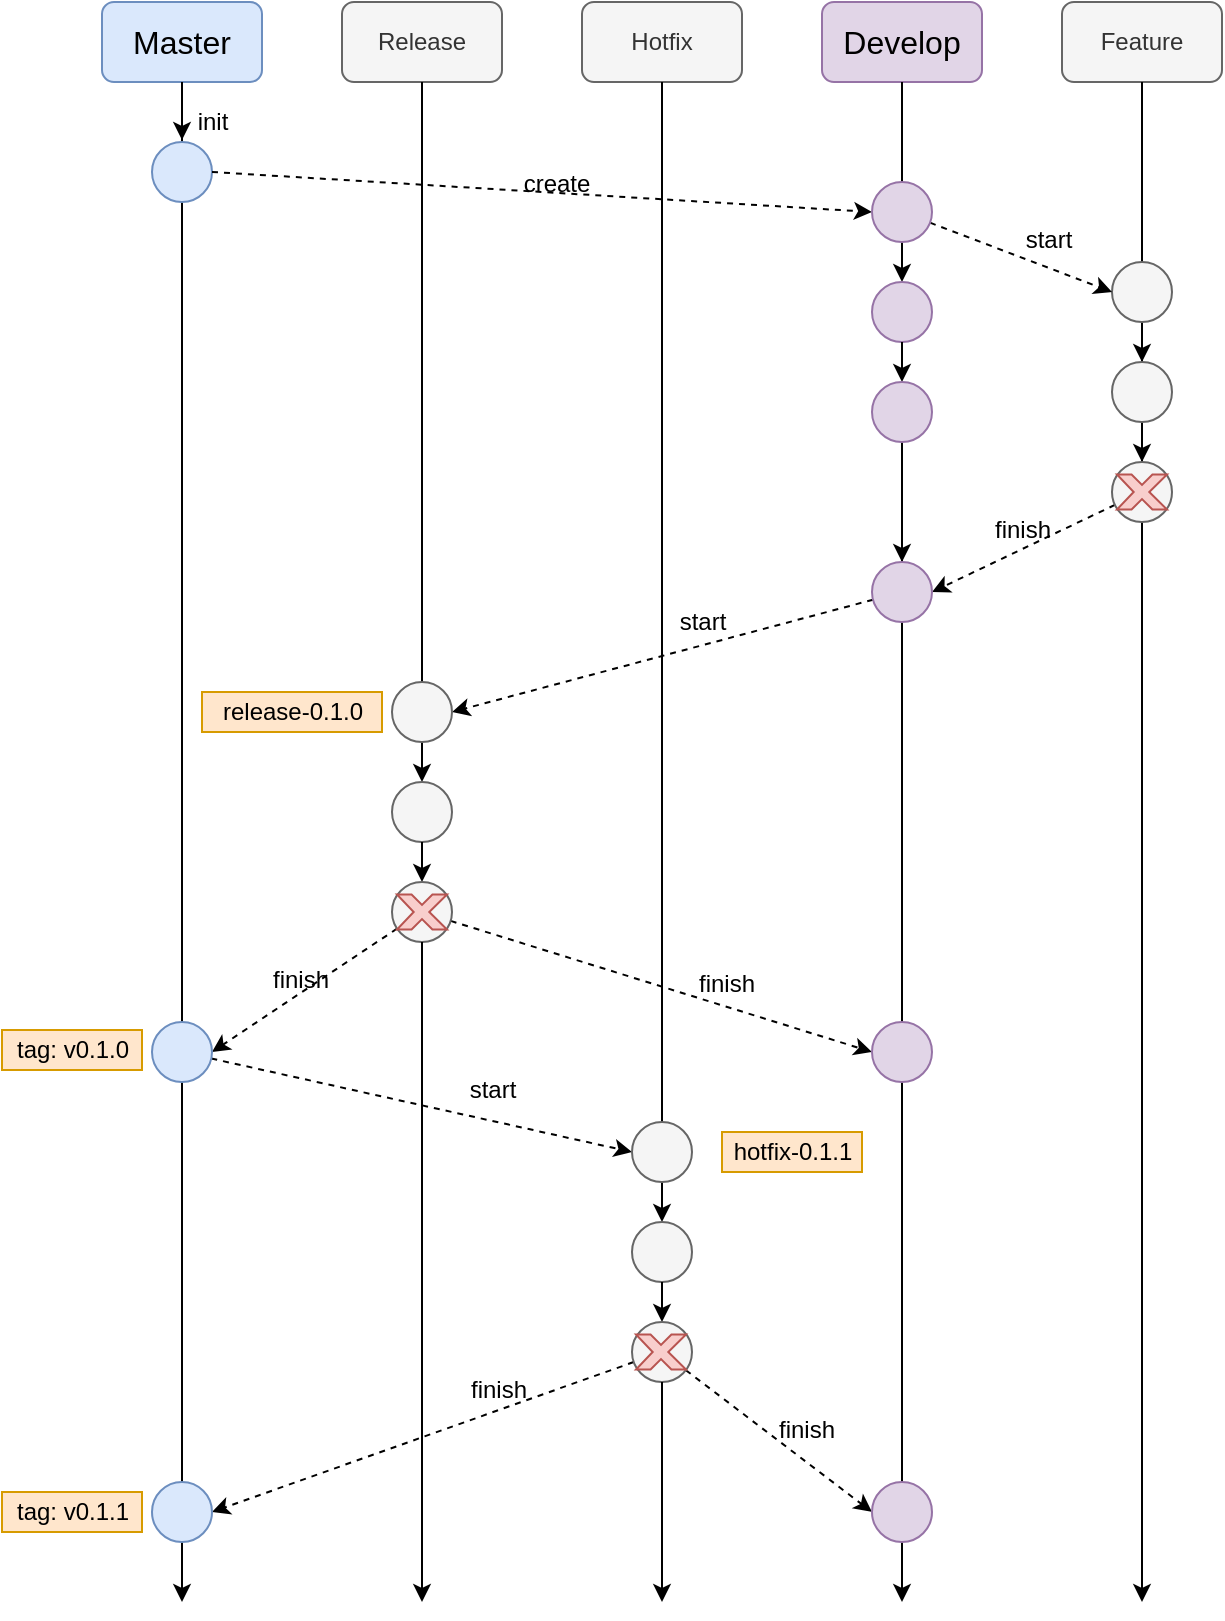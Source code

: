 <mxfile version="12.4.2" type="device" pages="1"><diagram id="pShmDs0DDfTQMMu-HMUz" name="第 1 页"><mxGraphModel dx="1106" dy="822" grid="1" gridSize="10" guides="1" tooltips="1" connect="1" arrows="1" fold="1" page="1" pageScale="1" pageWidth="827" pageHeight="1169" math="0" shadow="0"><root><mxCell id="0"/><mxCell id="1" parent="0"/><mxCell id="g9OpQr1MT95ttlZLR7kh-4" value="" style="endArrow=none;html=1;startArrow=classic;startFill=1;entryX=0.5;entryY=1;entryDx=0;entryDy=0;" edge="1" parent="1" target="g9OpQr1MT95ttlZLR7kh-3"><mxGeometry width="50" height="50" relative="1" as="geometry"><mxPoint x="560" y="840" as="sourcePoint"/><mxPoint x="560" y="210" as="targetPoint"/></mxGeometry></mxCell><mxCell id="O3sJvgVC6-gQDkCw3m74-36" style="edgeStyle=none;rounded=0;orthogonalLoop=1;jettySize=auto;html=1;entryX=0;entryY=0.95;entryDx=0;entryDy=0;entryPerimeter=0;dashed=1;startArrow=none;startFill=0;" parent="1" source="O3sJvgVC6-gQDkCw3m74-4" target="O3sJvgVC6-gQDkCw3m74-16" edge="1"><mxGeometry relative="1" as="geometry"/></mxCell><mxCell id="O3sJvgVC6-gQDkCw3m74-4" value="Master" style="rounded=1;whiteSpace=wrap;html=1;fillColor=#dae8fc;strokeColor=#6c8ebf;fontSize=16;" parent="1" vertex="1"><mxGeometry x="160" y="40" width="80" height="40" as="geometry"/></mxCell><mxCell id="O3sJvgVC6-gQDkCw3m74-6" value="" style="endArrow=none;html=1;startArrow=classic;startFill=1;" parent="1" edge="1"><mxGeometry width="50" height="50" relative="1" as="geometry"><mxPoint x="200" y="840" as="sourcePoint"/><mxPoint x="200" y="80" as="targetPoint"/></mxGeometry></mxCell><mxCell id="O3sJvgVC6-gQDkCw3m74-7" value="Release" style="rounded=1;whiteSpace=wrap;html=1;fillColor=#f5f5f5;strokeColor=#666666;fontColor=#333333;fontSize=12;" parent="1" vertex="1"><mxGeometry x="280" y="40" width="80" height="40" as="geometry"/></mxCell><mxCell id="O3sJvgVC6-gQDkCw3m74-8" value="" style="endArrow=none;html=1;startArrow=classic;startFill=1;" parent="1" source="O3sJvgVC6-gQDkCw3m74-38" edge="1"><mxGeometry width="50" height="50" relative="1" as="geometry"><mxPoint x="320" y="760" as="sourcePoint"/><mxPoint x="320" y="80" as="targetPoint"/></mxGeometry></mxCell><mxCell id="O3sJvgVC6-gQDkCw3m74-9" value="Hotfix" style="rounded=1;whiteSpace=wrap;html=1;fillColor=#f5f5f5;strokeColor=#666666;fontColor=#333333;fontSize=12;" parent="1" vertex="1"><mxGeometry x="400" y="40" width="80" height="40" as="geometry"/></mxCell><mxCell id="O3sJvgVC6-gQDkCw3m74-10" value="" style="endArrow=none;html=1;startArrow=classic;startFill=1;" parent="1" source="O3sJvgVC6-gQDkCw3m74-55" edge="1"><mxGeometry width="50" height="50" relative="1" as="geometry"><mxPoint x="440" y="760" as="sourcePoint"/><mxPoint x="440" y="80" as="targetPoint"/></mxGeometry></mxCell><mxCell id="O3sJvgVC6-gQDkCw3m74-11" value="Develop" style="rounded=1;whiteSpace=wrap;html=1;fillColor=#e1d5e7;strokeColor=#9673a6;fontSize=16;" parent="1" vertex="1"><mxGeometry x="520" y="40" width="80" height="40" as="geometry"/></mxCell><mxCell id="O3sJvgVC6-gQDkCw3m74-13" value="Feature" style="rounded=1;whiteSpace=wrap;html=1;fillColor=#f5f5f5;strokeColor=#666666;fontColor=#333333;fontSize=12;" parent="1" vertex="1"><mxGeometry x="640" y="40" width="80" height="40" as="geometry"/></mxCell><mxCell id="O3sJvgVC6-gQDkCw3m74-14" value="" style="endArrow=none;html=1;startArrow=classic;startFill=1;" parent="1" edge="1"><mxGeometry width="50" height="50" relative="1" as="geometry"><mxPoint x="680" y="840" as="sourcePoint"/><mxPoint x="680" y="80" as="targetPoint"/></mxGeometry></mxCell><mxCell id="O3sJvgVC6-gQDkCw3m74-15" value="" style="ellipse;whiteSpace=wrap;html=1;fillColor=#dae8fc;strokeColor=#6c8ebf;" parent="1" vertex="1"><mxGeometry x="185" y="110" width="30" height="30" as="geometry"/></mxCell><mxCell id="O3sJvgVC6-gQDkCw3m74-16" value="init" style="text;html=1;align=center;verticalAlign=middle;resizable=0;points=[];;autosize=1;" parent="1" vertex="1"><mxGeometry x="200" y="90" width="30" height="20" as="geometry"/></mxCell><mxCell id="O3sJvgVC6-gQDkCw3m74-20" value="" style="endArrow=classic;html=1;entryX=0;entryY=0.5;entryDx=0;entryDy=0;dashed=1;" parent="1" target="O3sJvgVC6-gQDkCw3m74-17" edge="1"><mxGeometry width="50" height="50" relative="1" as="geometry"><mxPoint x="215" y="125" as="sourcePoint"/><mxPoint x="265" y="75" as="targetPoint"/></mxGeometry></mxCell><mxCell id="O3sJvgVC6-gQDkCw3m74-21" value="" style="endArrow=none;html=1;startArrow=classic;startFill=1;entryX=0.5;entryY=1;entryDx=0;entryDy=0;" parent="1" target="O3sJvgVC6-gQDkCw3m74-11" edge="1" source="g9OpQr1MT95ttlZLR7kh-1"><mxGeometry width="50" height="50" relative="1" as="geometry"><mxPoint x="560" y="840" as="sourcePoint"/><mxPoint x="560" y="80" as="targetPoint"/></mxGeometry></mxCell><mxCell id="O3sJvgVC6-gQDkCw3m74-22" value="create" style="text;html=1;align=center;verticalAlign=middle;resizable=0;points=[];;autosize=1;" parent="1" vertex="1"><mxGeometry x="362" y="121" width="50" height="20" as="geometry"/></mxCell><mxCell id="O3sJvgVC6-gQDkCw3m74-27" style="edgeStyle=none;rounded=0;orthogonalLoop=1;jettySize=auto;html=1;dashed=1;startArrow=none;startFill=0;" parent="1" source="O3sJvgVC6-gQDkCw3m74-23" target="O3sJvgVC6-gQDkCw3m74-26" edge="1"><mxGeometry relative="1" as="geometry"/></mxCell><mxCell id="O3sJvgVC6-gQDkCw3m74-23" value="" style="ellipse;whiteSpace=wrap;html=1;fillColor=#f5f5f5;strokeColor=#666666;fontColor=#333333;" parent="1" vertex="1"><mxGeometry x="665" y="170" width="30" height="30" as="geometry"/></mxCell><mxCell id="O3sJvgVC6-gQDkCw3m74-24" style="rounded=0;orthogonalLoop=1;jettySize=auto;html=1;entryX=0;entryY=0.5;entryDx=0;entryDy=0;dashed=1;startArrow=none;startFill=0;" parent="1" source="O3sJvgVC6-gQDkCw3m74-17" target="O3sJvgVC6-gQDkCw3m74-23" edge="1"><mxGeometry relative="1" as="geometry"/></mxCell><mxCell id="O3sJvgVC6-gQDkCw3m74-17" value="" style="ellipse;whiteSpace=wrap;html=1;fillColor=#e1d5e7;strokeColor=#9673a6;" parent="1" vertex="1"><mxGeometry x="545" y="130" width="30" height="30" as="geometry"/></mxCell><mxCell id="O3sJvgVC6-gQDkCw3m74-25" value="start" style="text;html=1;align=center;verticalAlign=middle;resizable=0;points=[];;autosize=1;" parent="1" vertex="1"><mxGeometry x="613" y="149" width="40" height="20" as="geometry"/></mxCell><mxCell id="O3sJvgVC6-gQDkCw3m74-29" style="edgeStyle=none;rounded=0;orthogonalLoop=1;jettySize=auto;html=1;dashed=1;startArrow=none;startFill=0;" parent="1" source="O3sJvgVC6-gQDkCw3m74-26" target="O3sJvgVC6-gQDkCw3m74-28" edge="1"><mxGeometry relative="1" as="geometry"/></mxCell><mxCell id="O3sJvgVC6-gQDkCw3m74-26" value="" style="ellipse;whiteSpace=wrap;html=1;fillColor=#f5f5f5;strokeColor=#666666;fontColor=#333333;" parent="1" vertex="1"><mxGeometry x="665" y="220" width="30" height="30" as="geometry"/></mxCell><mxCell id="O3sJvgVC6-gQDkCw3m74-31" style="edgeStyle=none;rounded=0;orthogonalLoop=1;jettySize=auto;html=1;entryX=1;entryY=0.5;entryDx=0;entryDy=0;dashed=1;startArrow=none;startFill=0;" parent="1" source="O3sJvgVC6-gQDkCw3m74-28" target="O3sJvgVC6-gQDkCw3m74-30" edge="1"><mxGeometry relative="1" as="geometry"/></mxCell><mxCell id="O3sJvgVC6-gQDkCw3m74-28" value="" style="ellipse;whiteSpace=wrap;html=1;fillColor=#f5f5f5;strokeColor=#666666;fontColor=#333333;" parent="1" vertex="1"><mxGeometry x="665" y="270" width="30" height="30" as="geometry"/></mxCell><mxCell id="O3sJvgVC6-gQDkCw3m74-35" style="edgeStyle=none;rounded=0;orthogonalLoop=1;jettySize=auto;html=1;entryX=1;entryY=0.5;entryDx=0;entryDy=0;dashed=1;startArrow=none;startFill=0;" parent="1" source="O3sJvgVC6-gQDkCw3m74-30" target="O3sJvgVC6-gQDkCw3m74-34" edge="1"><mxGeometry relative="1" as="geometry"/></mxCell><mxCell id="O3sJvgVC6-gQDkCw3m74-32" value="" style="verticalLabelPosition=bottom;verticalAlign=top;html=1;shape=mxgraph.basic.x;fillColor=#f8cecc;strokeColor=#b85450;" parent="1" vertex="1"><mxGeometry x="667.5" y="276.25" width="25" height="17.5" as="geometry"/></mxCell><mxCell id="O3sJvgVC6-gQDkCw3m74-33" value="finish" style="text;html=1;align=center;verticalAlign=middle;resizable=0;points=[];;autosize=1;" parent="1" vertex="1"><mxGeometry x="600" y="293.75" width="40" height="20" as="geometry"/></mxCell><mxCell id="O3sJvgVC6-gQDkCw3m74-34" value="" style="ellipse;whiteSpace=wrap;html=1;fillColor=#f5f5f5;strokeColor=#666666;fontColor=#333333;" parent="1" vertex="1"><mxGeometry x="305" y="380" width="30" height="30" as="geometry"/></mxCell><mxCell id="O3sJvgVC6-gQDkCw3m74-37" value="start" style="text;html=1;align=center;verticalAlign=middle;resizable=0;points=[];;autosize=1;" parent="1" vertex="1"><mxGeometry x="440" y="340" width="40" height="20" as="geometry"/></mxCell><mxCell id="O3sJvgVC6-gQDkCw3m74-38" value="" style="ellipse;whiteSpace=wrap;html=1;fillColor=#f5f5f5;strokeColor=#666666;fontColor=#333333;" parent="1" vertex="1"><mxGeometry x="305" y="430" width="30" height="30" as="geometry"/></mxCell><mxCell id="O3sJvgVC6-gQDkCw3m74-39" value="" style="endArrow=none;html=1;startArrow=classic;startFill=1;" parent="1" source="O3sJvgVC6-gQDkCw3m74-40" target="O3sJvgVC6-gQDkCw3m74-38" edge="1"><mxGeometry width="50" height="50" relative="1" as="geometry"><mxPoint x="320" y="760" as="sourcePoint"/><mxPoint x="320" y="80" as="targetPoint"/></mxGeometry></mxCell><mxCell id="O3sJvgVC6-gQDkCw3m74-46" style="edgeStyle=none;rounded=0;orthogonalLoop=1;jettySize=auto;html=1;entryX=1;entryY=0.5;entryDx=0;entryDy=0;dashed=1;startArrow=none;startFill=0;" parent="1" source="O3sJvgVC6-gQDkCw3m74-40" target="O3sJvgVC6-gQDkCw3m74-43" edge="1"><mxGeometry relative="1" as="geometry"/></mxCell><mxCell id="O3sJvgVC6-gQDkCw3m74-47" style="edgeStyle=none;rounded=0;orthogonalLoop=1;jettySize=auto;html=1;entryX=0;entryY=0.5;entryDx=0;entryDy=0;dashed=1;startArrow=none;startFill=0;" parent="1" source="O3sJvgVC6-gQDkCw3m74-40" target="O3sJvgVC6-gQDkCw3m74-44" edge="1"><mxGeometry relative="1" as="geometry"/></mxCell><mxCell id="O3sJvgVC6-gQDkCw3m74-40" value="" style="ellipse;whiteSpace=wrap;html=1;fillColor=#f5f5f5;strokeColor=#666666;fontColor=#333333;" parent="1" vertex="1"><mxGeometry x="305" y="480" width="30" height="30" as="geometry"/></mxCell><mxCell id="O3sJvgVC6-gQDkCw3m74-41" value="" style="endArrow=none;html=1;startArrow=classic;startFill=1;" parent="1" target="O3sJvgVC6-gQDkCw3m74-40" edge="1"><mxGeometry width="50" height="50" relative="1" as="geometry"><mxPoint x="320" y="840" as="sourcePoint"/><mxPoint x="320" y="460" as="targetPoint"/></mxGeometry></mxCell><mxCell id="O3sJvgVC6-gQDkCw3m74-42" value="release-0.1.0" style="text;html=1;align=center;verticalAlign=middle;resizable=0;points=[];;autosize=1;fillColor=#ffe6cc;strokeColor=#d79b00;" parent="1" vertex="1"><mxGeometry x="210" y="385" width="90" height="20" as="geometry"/></mxCell><mxCell id="O3sJvgVC6-gQDkCw3m74-53" style="edgeStyle=none;rounded=0;orthogonalLoop=1;jettySize=auto;html=1;entryX=0;entryY=0.5;entryDx=0;entryDy=0;dashed=1;startArrow=none;startFill=0;" parent="1" source="O3sJvgVC6-gQDkCw3m74-43" target="O3sJvgVC6-gQDkCw3m74-51" edge="1"><mxGeometry relative="1" as="geometry"/></mxCell><mxCell id="O3sJvgVC6-gQDkCw3m74-43" value="" style="ellipse;whiteSpace=wrap;html=1;fillColor=#dae8fc;strokeColor=#6c8ebf;" parent="1" vertex="1"><mxGeometry x="185" y="550" width="30" height="30" as="geometry"/></mxCell><mxCell id="O3sJvgVC6-gQDkCw3m74-44" value="" style="ellipse;whiteSpace=wrap;html=1;fillColor=#e1d5e7;strokeColor=#9673a6;" parent="1" vertex="1"><mxGeometry x="545" y="550" width="30" height="30" as="geometry"/></mxCell><mxCell id="O3sJvgVC6-gQDkCw3m74-48" value="finish" style="text;html=1;align=center;verticalAlign=middle;resizable=0;points=[];;autosize=1;" parent="1" vertex="1"><mxGeometry x="239" y="519" width="40" height="20" as="geometry"/></mxCell><mxCell id="O3sJvgVC6-gQDkCw3m74-49" value="finish" style="text;html=1;align=center;verticalAlign=middle;resizable=0;points=[];;autosize=1;" parent="1" vertex="1"><mxGeometry x="452" y="521" width="40" height="20" as="geometry"/></mxCell><mxCell id="O3sJvgVC6-gQDkCw3m74-50" value="" style="verticalLabelPosition=bottom;verticalAlign=top;html=1;shape=mxgraph.basic.x;fillColor=#f8cecc;strokeColor=#b85450;" parent="1" vertex="1"><mxGeometry x="307.5" y="486.25" width="25" height="17.5" as="geometry"/></mxCell><mxCell id="O3sJvgVC6-gQDkCw3m74-51" value="" style="ellipse;whiteSpace=wrap;html=1;fillColor=#f5f5f5;strokeColor=#666666;fontColor=#333333;" parent="1" vertex="1"><mxGeometry x="425" y="600" width="30" height="30" as="geometry"/></mxCell><mxCell id="O3sJvgVC6-gQDkCw3m74-54" value="start" style="text;html=1;align=center;verticalAlign=middle;resizable=0;points=[];;autosize=1;" parent="1" vertex="1"><mxGeometry x="335" y="574" width="40" height="20" as="geometry"/></mxCell><mxCell id="O3sJvgVC6-gQDkCw3m74-55" value="" style="ellipse;whiteSpace=wrap;html=1;fillColor=#f5f5f5;strokeColor=#666666;fontColor=#333333;" parent="1" vertex="1"><mxGeometry x="425" y="650" width="30" height="30" as="geometry"/></mxCell><mxCell id="O3sJvgVC6-gQDkCw3m74-56" value="" style="endArrow=none;html=1;startArrow=classic;startFill=1;" parent="1" source="O3sJvgVC6-gQDkCw3m74-57" target="O3sJvgVC6-gQDkCw3m74-55" edge="1"><mxGeometry width="50" height="50" relative="1" as="geometry"><mxPoint x="440" y="760" as="sourcePoint"/><mxPoint x="440" y="80" as="targetPoint"/></mxGeometry></mxCell><mxCell id="O3sJvgVC6-gQDkCw3m74-64" style="edgeStyle=none;rounded=0;orthogonalLoop=1;jettySize=auto;html=1;entryX=1;entryY=0.5;entryDx=0;entryDy=0;dashed=1;startArrow=none;startFill=0;" parent="1" source="O3sJvgVC6-gQDkCw3m74-57" target="O3sJvgVC6-gQDkCw3m74-62" edge="1"><mxGeometry relative="1" as="geometry"/></mxCell><mxCell id="O3sJvgVC6-gQDkCw3m74-65" style="edgeStyle=none;rounded=0;orthogonalLoop=1;jettySize=auto;html=1;entryX=0;entryY=0.5;entryDx=0;entryDy=0;dashed=1;startArrow=none;startFill=0;" parent="1" source="O3sJvgVC6-gQDkCw3m74-57" target="O3sJvgVC6-gQDkCw3m74-60" edge="1"><mxGeometry relative="1" as="geometry"/></mxCell><mxCell id="O3sJvgVC6-gQDkCw3m74-57" value="" style="ellipse;whiteSpace=wrap;html=1;fillColor=#f5f5f5;strokeColor=#666666;fontColor=#333333;" parent="1" vertex="1"><mxGeometry x="425" y="700" width="30" height="30" as="geometry"/></mxCell><mxCell id="O3sJvgVC6-gQDkCw3m74-58" value="" style="endArrow=none;html=1;startArrow=classic;startFill=1;" parent="1" target="O3sJvgVC6-gQDkCw3m74-57" edge="1"><mxGeometry width="50" height="50" relative="1" as="geometry"><mxPoint x="440" y="840" as="sourcePoint"/><mxPoint x="440" y="680" as="targetPoint"/></mxGeometry></mxCell><mxCell id="O3sJvgVC6-gQDkCw3m74-59" value="tag: v0.1.0" style="text;html=1;align=center;verticalAlign=middle;resizable=0;points=[];;autosize=1;fillColor=#ffe6cc;strokeColor=#d79b00;" parent="1" vertex="1"><mxGeometry x="110" y="554" width="70" height="20" as="geometry"/></mxCell><mxCell id="O3sJvgVC6-gQDkCw3m74-60" value="" style="ellipse;whiteSpace=wrap;html=1;fillColor=#e1d5e7;strokeColor=#9673a6;" parent="1" vertex="1"><mxGeometry x="545" y="780" width="30" height="30" as="geometry"/></mxCell><mxCell id="O3sJvgVC6-gQDkCw3m74-62" value="" style="ellipse;whiteSpace=wrap;html=1;fillColor=#dae8fc;strokeColor=#6c8ebf;" parent="1" vertex="1"><mxGeometry x="185" y="780" width="30" height="30" as="geometry"/></mxCell><mxCell id="O3sJvgVC6-gQDkCw3m74-66" value="finish" style="text;html=1;align=center;verticalAlign=middle;resizable=0;points=[];;autosize=1;" parent="1" vertex="1"><mxGeometry x="338" y="724" width="40" height="20" as="geometry"/></mxCell><mxCell id="O3sJvgVC6-gQDkCw3m74-67" value="finish" style="text;html=1;align=center;verticalAlign=middle;resizable=0;points=[];;autosize=1;" parent="1" vertex="1"><mxGeometry x="492" y="744" width="40" height="20" as="geometry"/></mxCell><mxCell id="O3sJvgVC6-gQDkCw3m74-68" value="" style="verticalLabelPosition=bottom;verticalAlign=top;html=1;shape=mxgraph.basic.x;fillColor=#f8cecc;strokeColor=#b85450;" parent="1" vertex="1"><mxGeometry x="427" y="706.25" width="25" height="17.5" as="geometry"/></mxCell><mxCell id="O3sJvgVC6-gQDkCw3m74-69" value="tag: v0.1.1" style="text;html=1;align=center;verticalAlign=middle;resizable=0;points=[];;autosize=1;fillColor=#ffe6cc;strokeColor=#d79b00;" parent="1" vertex="1"><mxGeometry x="110" y="785" width="70" height="20" as="geometry"/></mxCell><mxCell id="g9OpQr1MT95ttlZLR7kh-1" value="" style="ellipse;whiteSpace=wrap;html=1;fillColor=#e1d5e7;strokeColor=#9673a6;" vertex="1" parent="1"><mxGeometry x="545" y="180" width="30" height="30" as="geometry"/></mxCell><mxCell id="g9OpQr1MT95ttlZLR7kh-2" value="" style="endArrow=none;html=1;startArrow=classic;startFill=1;entryX=0.5;entryY=1;entryDx=0;entryDy=0;" edge="1" parent="1" source="g9OpQr1MT95ttlZLR7kh-3" target="g9OpQr1MT95ttlZLR7kh-1"><mxGeometry width="50" height="50" relative="1" as="geometry"><mxPoint x="560" y="840" as="sourcePoint"/><mxPoint x="560" y="80" as="targetPoint"/></mxGeometry></mxCell><mxCell id="g9OpQr1MT95ttlZLR7kh-5" style="edgeStyle=orthogonalEdgeStyle;rounded=0;orthogonalLoop=1;jettySize=auto;html=1;" edge="1" parent="1" source="g9OpQr1MT95ttlZLR7kh-3" target="O3sJvgVC6-gQDkCw3m74-30"><mxGeometry relative="1" as="geometry"/></mxCell><mxCell id="g9OpQr1MT95ttlZLR7kh-3" value="" style="ellipse;whiteSpace=wrap;html=1;fillColor=#e1d5e7;strokeColor=#9673a6;" vertex="1" parent="1"><mxGeometry x="545" y="230" width="30" height="30" as="geometry"/></mxCell><mxCell id="O3sJvgVC6-gQDkCw3m74-30" value="" style="ellipse;whiteSpace=wrap;html=1;fillColor=#e1d5e7;strokeColor=#9673a6;" parent="1" vertex="1"><mxGeometry x="545" y="320" width="30" height="30" as="geometry"/></mxCell><mxCell id="g9OpQr1MT95ttlZLR7kh-7" value="hotfix-0.1.1" style="text;html=1;align=center;verticalAlign=middle;resizable=0;points=[];;autosize=1;fillColor=#ffe6cc;strokeColor=#d79b00;" vertex="1" parent="1"><mxGeometry x="470" y="605" width="70" height="20" as="geometry"/></mxCell></root></mxGraphModel></diagram></mxfile>